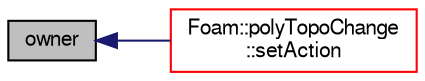 digraph "owner"
{
  bgcolor="transparent";
  edge [fontname="FreeSans",fontsize="10",labelfontname="FreeSans",labelfontsize="10"];
  node [fontname="FreeSans",fontsize="10",shape=record];
  rankdir="LR";
  Node1 [label="owner",height=0.2,width=0.4,color="black", fillcolor="grey75", style="filled" fontcolor="black"];
  Node1 -> Node2 [dir="back",color="midnightblue",fontsize="10",style="solid",fontname="FreeSans"];
  Node2 [label="Foam::polyTopoChange\l::setAction",height=0.2,width=0.4,color="red",URL="$a01881.html#a40a23962b792d24f4cb999f5b55aece2",tooltip="For compatibility with polyTopoChange: set topological action. "];
}
